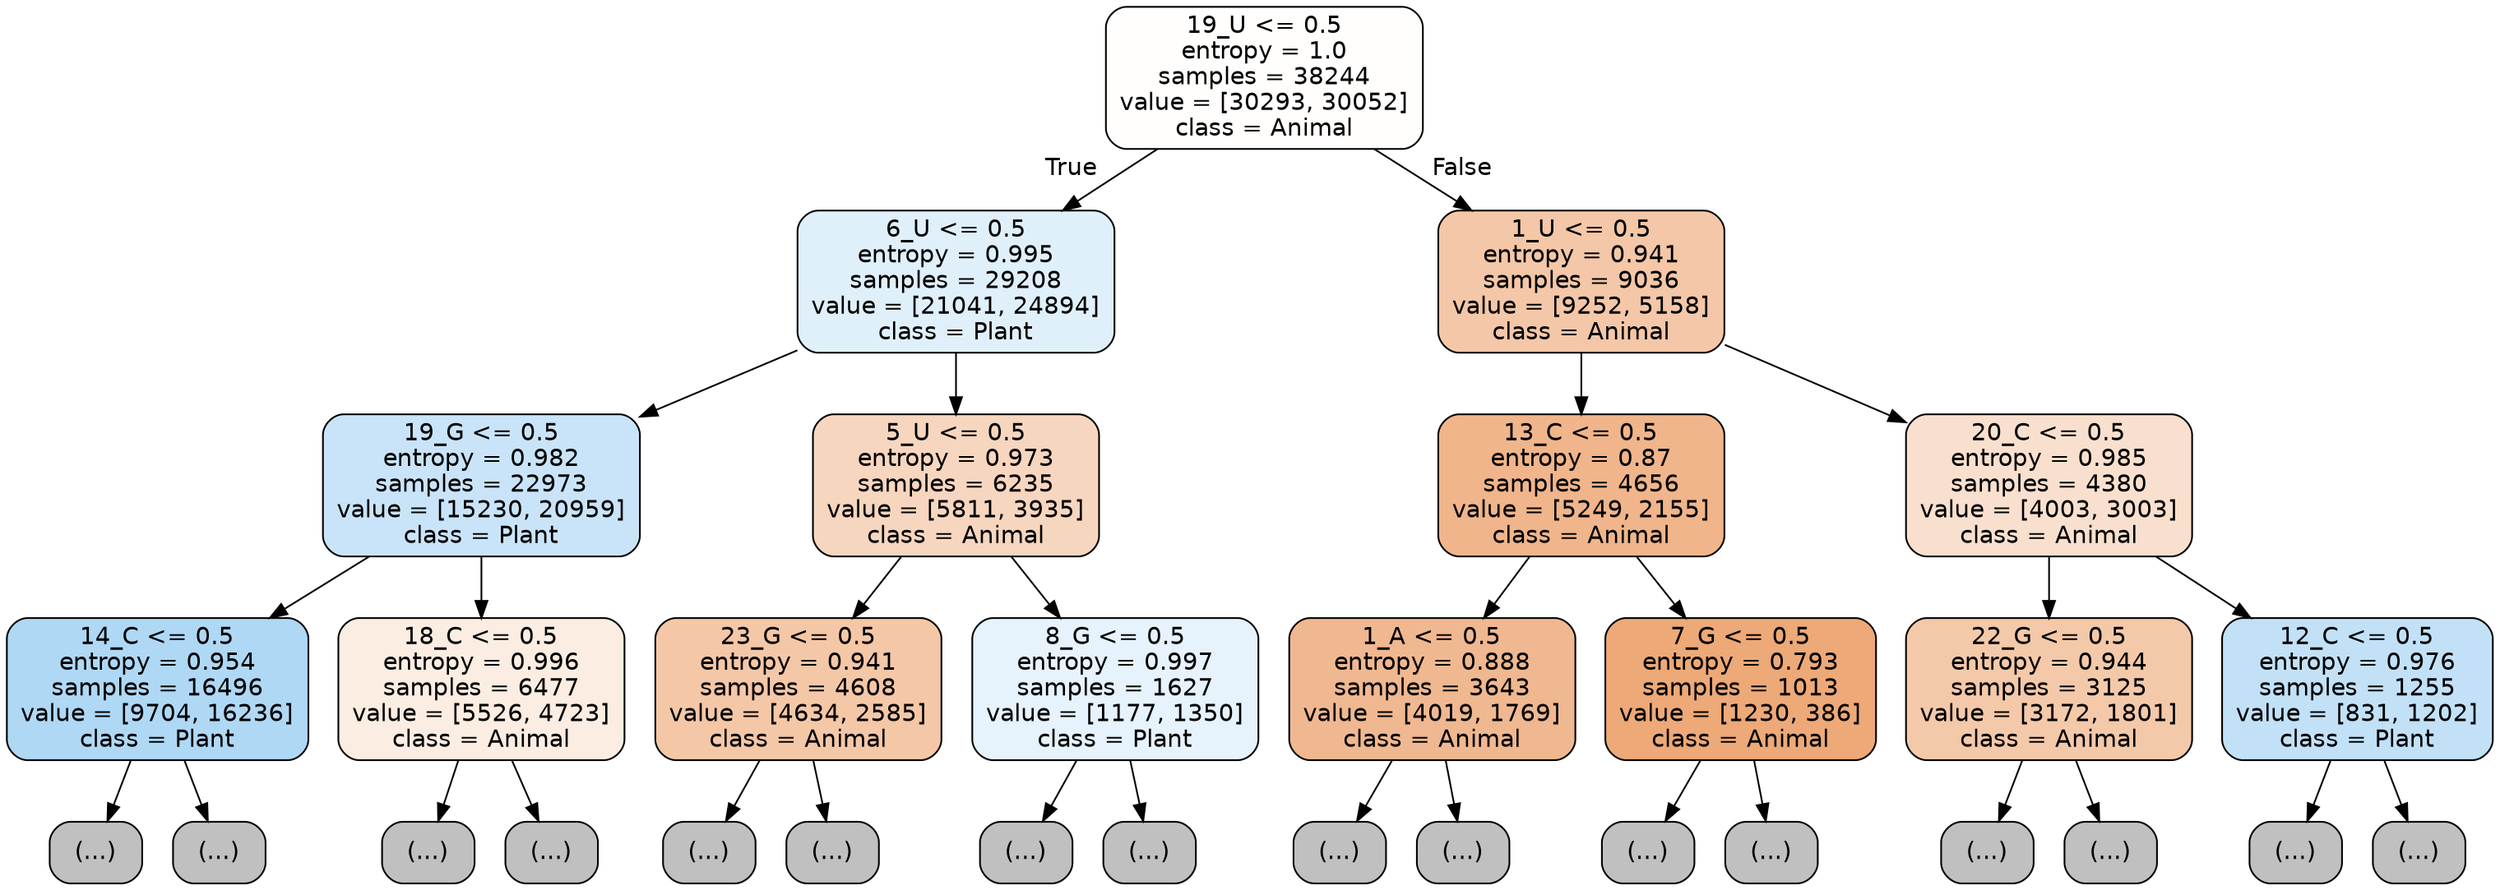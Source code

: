 digraph Tree {
node [shape=box, style="filled, rounded", color="black", fontname="helvetica"] ;
edge [fontname="helvetica"] ;
0 [label="19_U <= 0.5\nentropy = 1.0\nsamples = 38244\nvalue = [30293, 30052]\nclass = Animal", fillcolor="#fffefd"] ;
1 [label="6_U <= 0.5\nentropy = 0.995\nsamples = 29208\nvalue = [21041, 24894]\nclass = Plant", fillcolor="#e0f0fb"] ;
0 -> 1 [labeldistance=2.5, labelangle=45, headlabel="True"] ;
2 [label="19_G <= 0.5\nentropy = 0.982\nsamples = 22973\nvalue = [15230, 20959]\nclass = Plant", fillcolor="#c9e4f8"] ;
1 -> 2 ;
3 [label="14_C <= 0.5\nentropy = 0.954\nsamples = 16496\nvalue = [9704, 16236]\nclass = Plant", fillcolor="#afd8f5"] ;
2 -> 3 ;
4 [label="(...)", fillcolor="#C0C0C0"] ;
3 -> 4 ;
4851 [label="(...)", fillcolor="#C0C0C0"] ;
3 -> 4851 ;
6112 [label="18_C <= 0.5\nentropy = 0.996\nsamples = 6477\nvalue = [5526, 4723]\nclass = Animal", fillcolor="#fbede2"] ;
2 -> 6112 ;
6113 [label="(...)", fillcolor="#C0C0C0"] ;
6112 -> 6113 ;
8896 [label="(...)", fillcolor="#C0C0C0"] ;
6112 -> 8896 ;
9345 [label="5_U <= 0.5\nentropy = 0.973\nsamples = 6235\nvalue = [5811, 3935]\nclass = Animal", fillcolor="#f7d6bf"] ;
1 -> 9345 ;
9346 [label="23_G <= 0.5\nentropy = 0.941\nsamples = 4608\nvalue = [4634, 2585]\nclass = Animal", fillcolor="#f4c7a7"] ;
9345 -> 9346 ;
9347 [label="(...)", fillcolor="#C0C0C0"] ;
9346 -> 9347 ;
11802 [label="(...)", fillcolor="#C0C0C0"] ;
9346 -> 11802 ;
11893 [label="8_G <= 0.5\nentropy = 0.997\nsamples = 1627\nvalue = [1177, 1350]\nclass = Plant", fillcolor="#e6f2fc"] ;
9345 -> 11893 ;
11894 [label="(...)", fillcolor="#C0C0C0"] ;
11893 -> 11894 ;
12557 [label="(...)", fillcolor="#C0C0C0"] ;
11893 -> 12557 ;
12770 [label="1_U <= 0.5\nentropy = 0.941\nsamples = 9036\nvalue = [9252, 5158]\nclass = Animal", fillcolor="#f3c7a7"] ;
0 -> 12770 [labeldistance=2.5, labelangle=-45, headlabel="False"] ;
12771 [label="13_C <= 0.5\nentropy = 0.87\nsamples = 4656\nvalue = [5249, 2155]\nclass = Animal", fillcolor="#f0b58a"] ;
12770 -> 12771 ;
12772 [label="1_A <= 0.5\nentropy = 0.888\nsamples = 3643\nvalue = [4019, 1769]\nclass = Animal", fillcolor="#f0b890"] ;
12771 -> 12772 ;
12773 [label="(...)", fillcolor="#C0C0C0"] ;
12772 -> 12773 ;
13878 [label="(...)", fillcolor="#C0C0C0"] ;
12772 -> 13878 ;
14759 [label="7_G <= 0.5\nentropy = 0.793\nsamples = 1013\nvalue = [1230, 386]\nclass = Animal", fillcolor="#eda977"] ;
12771 -> 14759 ;
14760 [label="(...)", fillcolor="#C0C0C0"] ;
14759 -> 14760 ;
15135 [label="(...)", fillcolor="#C0C0C0"] ;
14759 -> 15135 ;
15246 [label="20_C <= 0.5\nentropy = 0.985\nsamples = 4380\nvalue = [4003, 3003]\nclass = Animal", fillcolor="#f9e0ce"] ;
12770 -> 15246 ;
15247 [label="22_G <= 0.5\nentropy = 0.944\nsamples = 3125\nvalue = [3172, 1801]\nclass = Animal", fillcolor="#f4c9a9"] ;
15246 -> 15247 ;
15248 [label="(...)", fillcolor="#C0C0C0"] ;
15247 -> 15248 ;
16537 [label="(...)", fillcolor="#C0C0C0"] ;
15247 -> 16537 ;
16658 [label="12_C <= 0.5\nentropy = 0.976\nsamples = 1255\nvalue = [831, 1202]\nclass = Plant", fillcolor="#c2e1f7"] ;
15246 -> 16658 ;
16659 [label="(...)", fillcolor="#C0C0C0"] ;
16658 -> 16659 ;
17042 [label="(...)", fillcolor="#C0C0C0"] ;
16658 -> 17042 ;
}